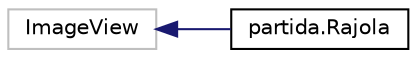 digraph "Graphical Class Hierarchy"
{
 // LATEX_PDF_SIZE
  edge [fontname="Helvetica",fontsize="10",labelfontname="Helvetica",labelfontsize="10"];
  node [fontname="Helvetica",fontsize="10",shape=record];
  rankdir="LR";
  Node19 [label="ImageView",height=0.2,width=0.4,color="grey75", fillcolor="white", style="filled",tooltip=" "];
  Node19 -> Node0 [dir="back",color="midnightblue",fontsize="10",style="solid",fontname="Helvetica"];
  Node0 [label="partida.Rajola",height=0.2,width=0.4,color="black", fillcolor="white", style="filled",URL="$classpartida_1_1_rajola.html",tooltip="Element del taulell on es situen les peces, fa la funció de \"background\" del nostre taulell."];
}
